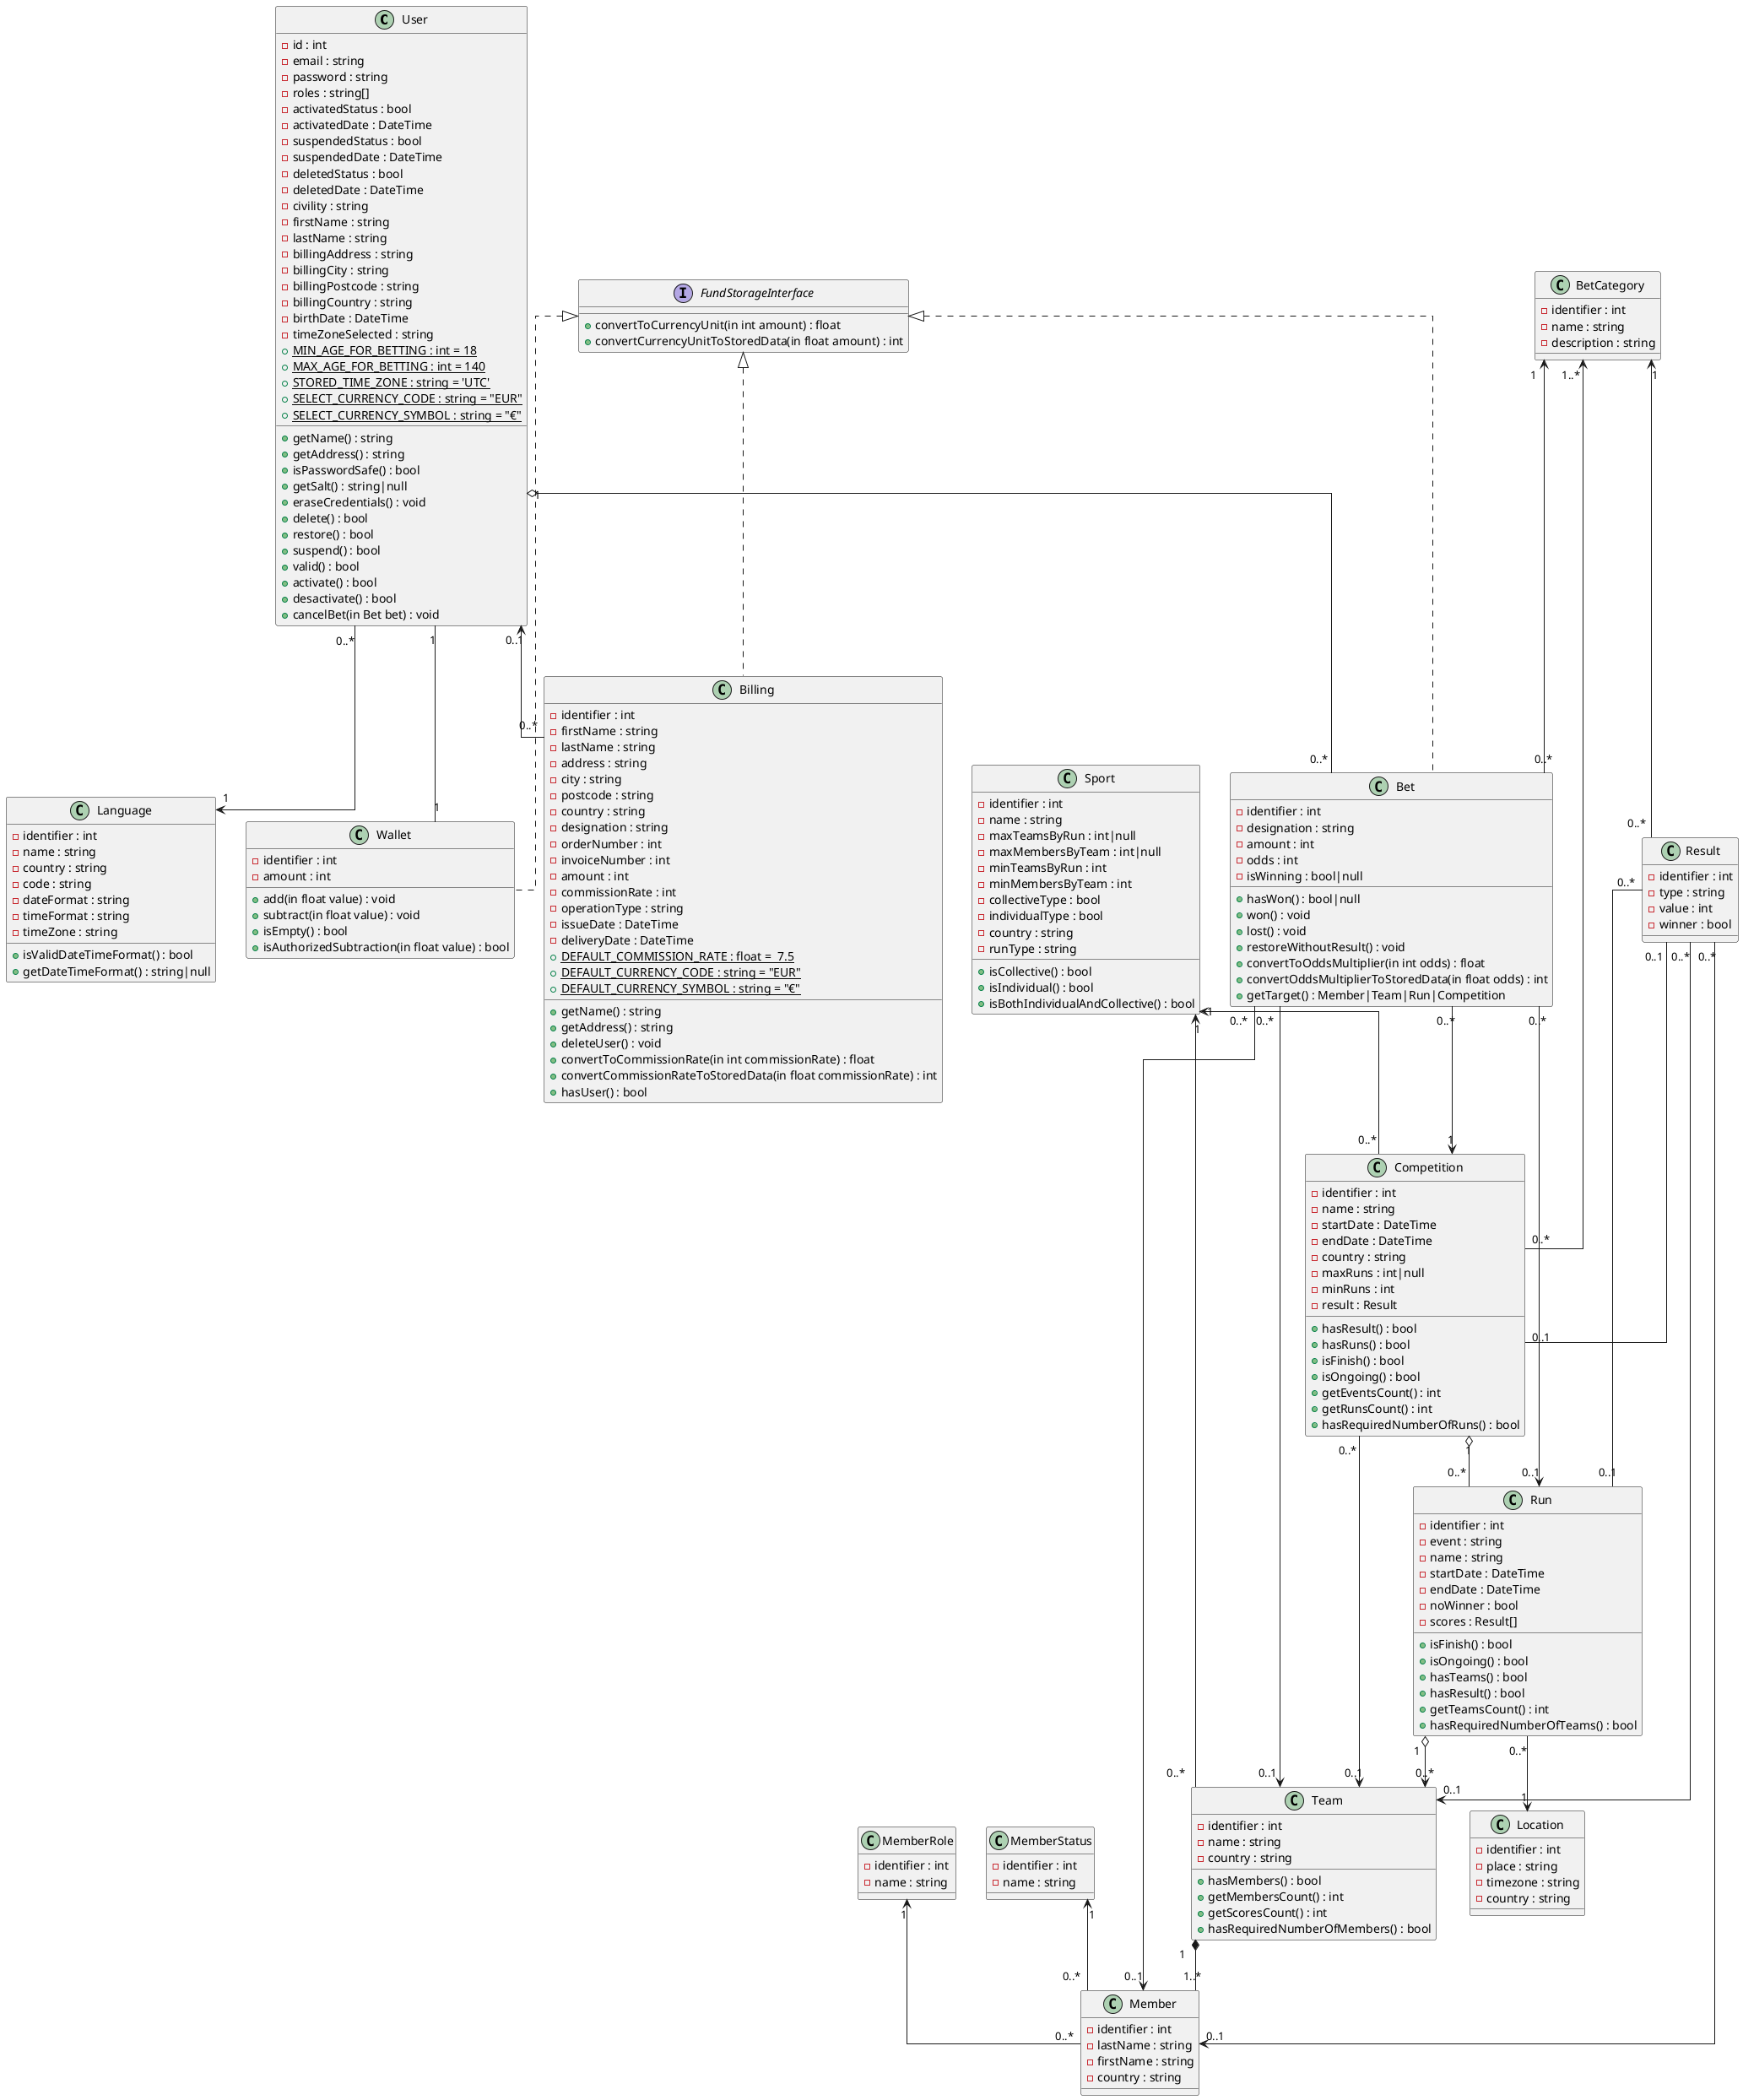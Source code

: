 @startuml parisportif5
skinparam linetype ortho
'plantuml
'Relations :
    'Un utilisateur a une langue sélectionnée
    User "0..*" --> "1" Language
    'Une facture n'est pas pas forcément lié à un utilisateur existant
    User "0..1" <-- "0..*" Billing
    'Un paris a un type
    BetCategory "1" <-- "0..*" Bet
    'Un utilisateur a un porte-feuille
    User "1" -- "1" Wallet
    'Un utilisateur a des paris
    User "1" o-- "0..*" Bet
    'La compétition a une équipe gagnante
    Competition "0..*" --> "0..1" Team
    'Une compétition a plusieurs rencontre ou course
    Competition "1" o-- "0..*" Run
    'Une rencontre ou une course a un lieu
    Run "0..*" --> "1" Location
    'Une rencontre ou une course a plusieurs équipes
    Run "1" o--> "0..*" Team
    'Une équipe a plusieurs membre
    Team "1" *-- "1..*" Member
    'Une compétition a un sport
    Sport "1" <-- "0..*" Competition
    'Une rencontre ou une course a un résultat
    Result "0..*" -- "0..1" Run
    'Un résultat concerne une équipe
    Result "0..*" --> "0..1" Team
    'Un résultat concerne un membre ou pas
    Result "0..*" --> "0..1" Member
    'Une compétition a un résultat
    Result "0..1" -- "0..1" Competition
    'Un résultat a une catégorie de paris
    BetCategory "1" <-- "0..*" Result
    'Une compétition a une liste de catégorie de paris
    BetCategory "1..*" <-- "0..*" Competition
    'Une équipe a un sport
    Sport "1" <-- "0..*" Team
    'Un membre a un rôle (fonction) tel que pilote, joueur
    MemberRole "1" <-- "0..*" Member
    'Un membre a un status (blessé, titulaire)
    MemberStatus "1" <-- "0..*" Member
    'Liaison potentiel entre un paris et une compétition
    Bet "0..*" --> "1" Competition
    'Liaison potentiel entre un paris et une rencontre ou course
    Bet "0..*" --> "0..1" Run
    'Liaison potentiel entre un paris et une équipe
    Bet "0..*" --> "0..1" Team
    'Liaison potentiel entre un paris et un membre
    Bet "0..*" --> "0..1" Member
    'Implémentation de l'interface FundStorageInterface par l'entité Billing
    FundStorageInterface <|.. Billing
    'Implémentation de l'interface FundStorageInterface par l'entité Wallet
    FundStorageInterface <|.. Wallet
    'Implémentation de l'interface FundStorageInterface par l'entité Bet
    FundStorageInterface <|.. Bet
'Définitions des classes :
    'Pour convertir le montant enregistré dans la bdd en unité monétaire et vice versa
    interface FundStorageInterface {
        +convertToCurrencyUnit(in int amount) : float
        +convertCurrencyUnitToStoredData(in float amount) : int
    }
    'Rôle du membre (pilote, co-pilote, joueur)
    class MemberRole {
        -identifier : int
        -name : string
    }
    'Statut du membre (blessé, remplaçant, titulaire)
    class MemberStatus {
        -identifier : int
        -name : string
    }
    'Porte-feuille de l'utilisateur avec des fonds (de l'argent gagnés)
    class Wallet {
        -identifier : int
        -amount : int
        +add(in float value) : void
        +subtract(in float value) : void
        +isEmpty() : bool
        +isAuthorizedSubtraction(in float value) : bool
    }
    'Utilisateur avec un compte
    class User {
        -id : int
        -email : string
        -password : string
        -roles : string[]
        -activatedStatus : bool
        -activatedDate : DateTime
        -suspendedStatus : bool
        -suspendedDate : DateTime
        -deletedStatus : bool
        -deletedDate : DateTime
        -civility : string
        -firstName : string
        -lastName : string
        -billingAddress : string
        -billingCity : string
        -billingPostcode : string
        -billingCountry : string
        -birthDate : DateTime
        -timeZoneSelected : string
        +{static} MIN_AGE_FOR_BETTING : int = 18
        +{static} MAX_AGE_FOR_BETTING : int = 140
        +{static} STORED_TIME_ZONE : string = 'UTC'
        +{static} SELECT_CURRENCY_CODE : string = "EUR"
        +{static} SELECT_CURRENCY_SYMBOL : string = "€"
        +getName() : string
        +getAddress() : string
        +isPasswordSafe() : bool
        +getSalt() : string|null
        +eraseCredentials() : void
        +delete() : bool
        +restore() : bool
        +suspend() : bool
        +valid() : bool
        +activate() : bool
        +desactivate() : bool
        +cancelBet(in Bet bet) : void
    }
    'Langue d'affichage de l'utilisateur
    class Language {
        -identifier : int
        -name : string
        -country : string
        -code : string
        -dateFormat : string
        -timeFormat : string
        -timeZone : string
        +isValidDateTimeFormat() : bool
        +getDateTimeFormat() : string|null
    }
    'Factures (type=débit ou crédit)
    class Billing {
        -identifier : int
        -firstName : string
        -lastName : string
        -address : string
        -city : string
        -postcode : string
        -country : string
        -designation : string
        -orderNumber : int
        -invoiceNumber : int
        -amount : int
        -commissionRate : int
        -operationType : string
        -issueDate : DateTime
        -deliveryDate : DateTime
        +{static} DEFAULT_COMMISSION_RATE : float =  7.5
        +{static} DEFAULT_CURRENCY_CODE : string = "EUR"
        +{static} DEFAULT_CURRENCY_SYMBOL : string = "€"
        +getName() : string
        +getAddress() : string
        +deleteUser() : void
        +convertToCommissionRate(in int commissionRate) : float
        +convertCommissionRateToStoredData(in float commissionRate) : int
        +hasUser() : bool
    }
    'Un paris
    class Bet {
        -identifier : int
        -designation : string
        -amount : int
        -odds : int
        -isWinning : bool|null
        +hasWon() : bool|null
        +won() : void
        +lost() : void
        +restoreWithoutResult() : void
        +convertToOddsMultiplier(in int odds) : float
        +convertOddsMultiplierToStoredData(in float odds) : int
        +getTarget() : Member|Team|Run|Competition
    }
    'Catégorie de paris (ex: Paris sur le résultat)
    class BetCategory {
        -identifier : int
        -name : string
        -description : string
    }
    'Lieu de la rencontre/course
    class Location {
        -identifier : int
        -place : string
        -timezone : string
        -country : string
    }
    'Sport pratiqué (runtype = fixture(match), race(course)) (type = collectif ou individuel ou les deux)
    class Sport {
        -identifier : int
        -name : string
        -maxTeamsByRun : int|null
        -maxMembersByTeam : int|null
        -minTeamsByRun : int
        -minMembersByTeam : int
        -collectiveType : bool
        -individualType : bool
        -country : string
        -runType : string
        +isCollective() : bool
        +isIndividual() : bool
        +isBothIndividualAndCollective() : bool
    }
    'Compétition (JO, Ligue des Champions, F1 Championnat du monde)
    class Competition {
        -identifier : int
        -name : string
        -startDate : DateTime
        -endDate : DateTime
        -country : string
        -maxRuns : int|null
        -minRuns : int
        -result : Result
        +hasResult() : bool
        +hasRuns() : bool
        +isFinish() : bool
        +isOngoing() : bool
        +getEventsCount() : int
        +getRunsCount() : int
        +hasRequiredNumberOfRuns() : bool
    }
    'Un match, une rencontre, une course
    class Run {
        -identifier : int
        -event : string
        -name : string
        -startDate : DateTime
        -endDate : DateTime
        -noWinner : bool
        -scores : Result[]
        +isFinish() : bool
        +isOngoing() : bool
        +hasTeams() : bool
        +hasResult() : bool
        +getTeamsCount() : int
        +hasRequiredNumberOfTeams() : bool
    }
    'Résultat du match ou de la course
    class Result {
        -identifier : int
        -type : string
        -value : int
        -winner : bool
    }
    'Joueur ou sportif ou pilote
    class Member {
        -identifier : int
        -lastName : string
        -firstName : string
        -country : string
    }
    'Équipes qui participe à une rencontre, à une course
    class Team {
        -identifier : int
        -name : string
        -country : string
        +hasMembers() : bool
        +getMembersCount() : int
        +getScoresCount() : int
        +hasRequiredNumberOfMembers() : bool
    }
@enduml
